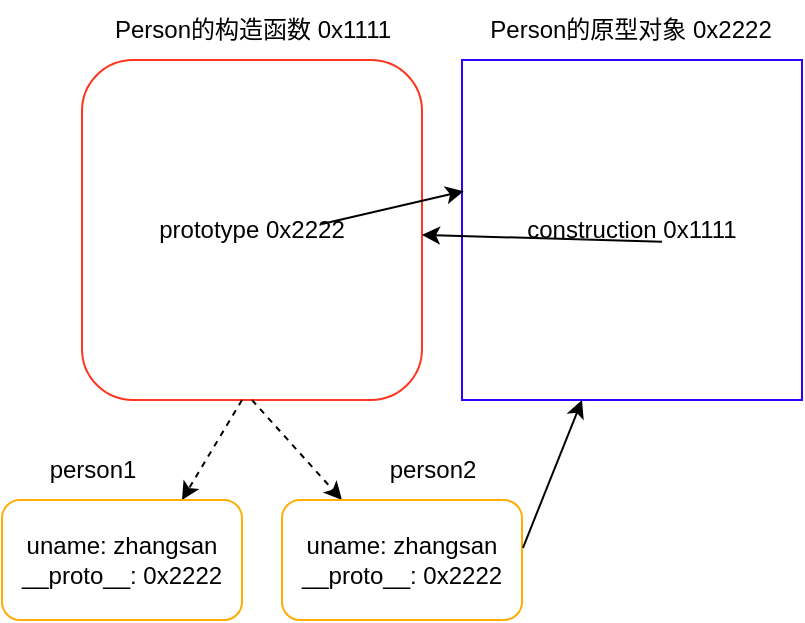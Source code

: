 <mxfile version="20.0.4" type="github">
  <diagram id="1ZzUT_PSf48MifFqNMuQ" name="第 1 页">
    <mxGraphModel dx="985" dy="618" grid="1" gridSize="10" guides="1" tooltips="1" connect="1" arrows="1" fold="1" page="1" pageScale="1" pageWidth="827" pageHeight="1169" math="0" shadow="0">
      <root>
        <mxCell id="0" />
        <mxCell id="1" parent="0" />
        <mxCell id="GcmXQM1dAIOEALTjKUaq-1" value="prototype 0x2222" style="rounded=1;whiteSpace=wrap;html=1;strokeColor=#FF351F;" vertex="1" parent="1">
          <mxGeometry x="150" y="160" width="170" height="170" as="geometry" />
        </mxCell>
        <mxCell id="GcmXQM1dAIOEALTjKUaq-2" value="Person的构造函数 0x1111" style="text;html=1;align=center;verticalAlign=middle;resizable=0;points=[];autosize=1;strokeColor=none;fillColor=none;" vertex="1" parent="1">
          <mxGeometry x="155" y="130" width="160" height="30" as="geometry" />
        </mxCell>
        <mxCell id="GcmXQM1dAIOEALTjKUaq-3" value="construction 0x1111" style="rounded=0;whiteSpace=wrap;html=1;strokeColor=#2D03FF;" vertex="1" parent="1">
          <mxGeometry x="340" y="160" width="170" height="170" as="geometry" />
        </mxCell>
        <mxCell id="GcmXQM1dAIOEALTjKUaq-4" value="Person的原型对象 0x2222" style="text;html=1;align=center;verticalAlign=middle;resizable=0;points=[];autosize=1;strokeColor=none;fillColor=none;" vertex="1" parent="1">
          <mxGeometry x="344" y="130" width="160" height="30" as="geometry" />
        </mxCell>
        <mxCell id="GcmXQM1dAIOEALTjKUaq-7" value="" style="endArrow=classic;html=1;rounded=0;" edge="1" parent="1" target="GcmXQM1dAIOEALTjKUaq-1">
          <mxGeometry width="50" height="50" relative="1" as="geometry">
            <mxPoint x="440" y="250.905" as="sourcePoint" />
            <mxPoint x="271.7" y="281.78" as="targetPoint" />
          </mxGeometry>
        </mxCell>
        <mxCell id="GcmXQM1dAIOEALTjKUaq-11" value="" style="endArrow=classic;html=1;rounded=0;entryX=0.005;entryY=0.668;entryDx=0;entryDy=0;entryPerimeter=0;" edge="1" parent="1">
          <mxGeometry width="50" height="50" relative="1" as="geometry">
            <mxPoint x="270" y="242" as="sourcePoint" />
            <mxPoint x="340.85" y="225.56" as="targetPoint" />
          </mxGeometry>
        </mxCell>
        <mxCell id="GcmXQM1dAIOEALTjKUaq-12" value="" style="endArrow=classic;html=1;rounded=0;exitX=0.5;exitY=1;exitDx=0;exitDy=0;dashed=1;" edge="1" parent="1" source="GcmXQM1dAIOEALTjKUaq-1">
          <mxGeometry width="50" height="50" relative="1" as="geometry">
            <mxPoint x="250" y="380" as="sourcePoint" />
            <mxPoint x="280" y="380" as="targetPoint" />
          </mxGeometry>
        </mxCell>
        <mxCell id="GcmXQM1dAIOEALTjKUaq-14" value="" style="endArrow=classic;html=1;rounded=0;dashed=1;" edge="1" parent="1">
          <mxGeometry width="50" height="50" relative="1" as="geometry">
            <mxPoint x="230" y="330" as="sourcePoint" />
            <mxPoint x="200" y="380" as="targetPoint" />
          </mxGeometry>
        </mxCell>
        <mxCell id="GcmXQM1dAIOEALTjKUaq-15" value="uname: zhangsan&lt;br&gt;__proto__: 0x2222" style="rounded=1;whiteSpace=wrap;html=1;strokeColor=#FFAC05;" vertex="1" parent="1">
          <mxGeometry x="110" y="380" width="120" height="60" as="geometry" />
        </mxCell>
        <mxCell id="GcmXQM1dAIOEALTjKUaq-16" value="uname: zhangsan&lt;br&gt;__proto__: 0x2222" style="rounded=1;whiteSpace=wrap;html=1;strokeColor=#FFAC05;" vertex="1" parent="1">
          <mxGeometry x="250" y="380" width="120" height="60" as="geometry" />
        </mxCell>
        <mxCell id="GcmXQM1dAIOEALTjKUaq-17" value="person1" style="text;html=1;align=center;verticalAlign=middle;resizable=0;points=[];autosize=1;strokeColor=none;fillColor=none;" vertex="1" parent="1">
          <mxGeometry x="120" y="350" width="70" height="30" as="geometry" />
        </mxCell>
        <mxCell id="GcmXQM1dAIOEALTjKUaq-18" value="person2" style="text;html=1;align=center;verticalAlign=middle;resizable=0;points=[];autosize=1;strokeColor=none;fillColor=none;" vertex="1" parent="1">
          <mxGeometry x="290" y="350" width="70" height="30" as="geometry" />
        </mxCell>
        <mxCell id="GcmXQM1dAIOEALTjKUaq-19" value="" style="endArrow=classic;html=1;rounded=0;exitX=1.004;exitY=0.398;exitDx=0;exitDy=0;exitPerimeter=0;" edge="1" parent="1" source="GcmXQM1dAIOEALTjKUaq-16">
          <mxGeometry width="50" height="50" relative="1" as="geometry">
            <mxPoint x="420" y="370" as="sourcePoint" />
            <mxPoint x="400" y="330" as="targetPoint" />
          </mxGeometry>
        </mxCell>
      </root>
    </mxGraphModel>
  </diagram>
</mxfile>

